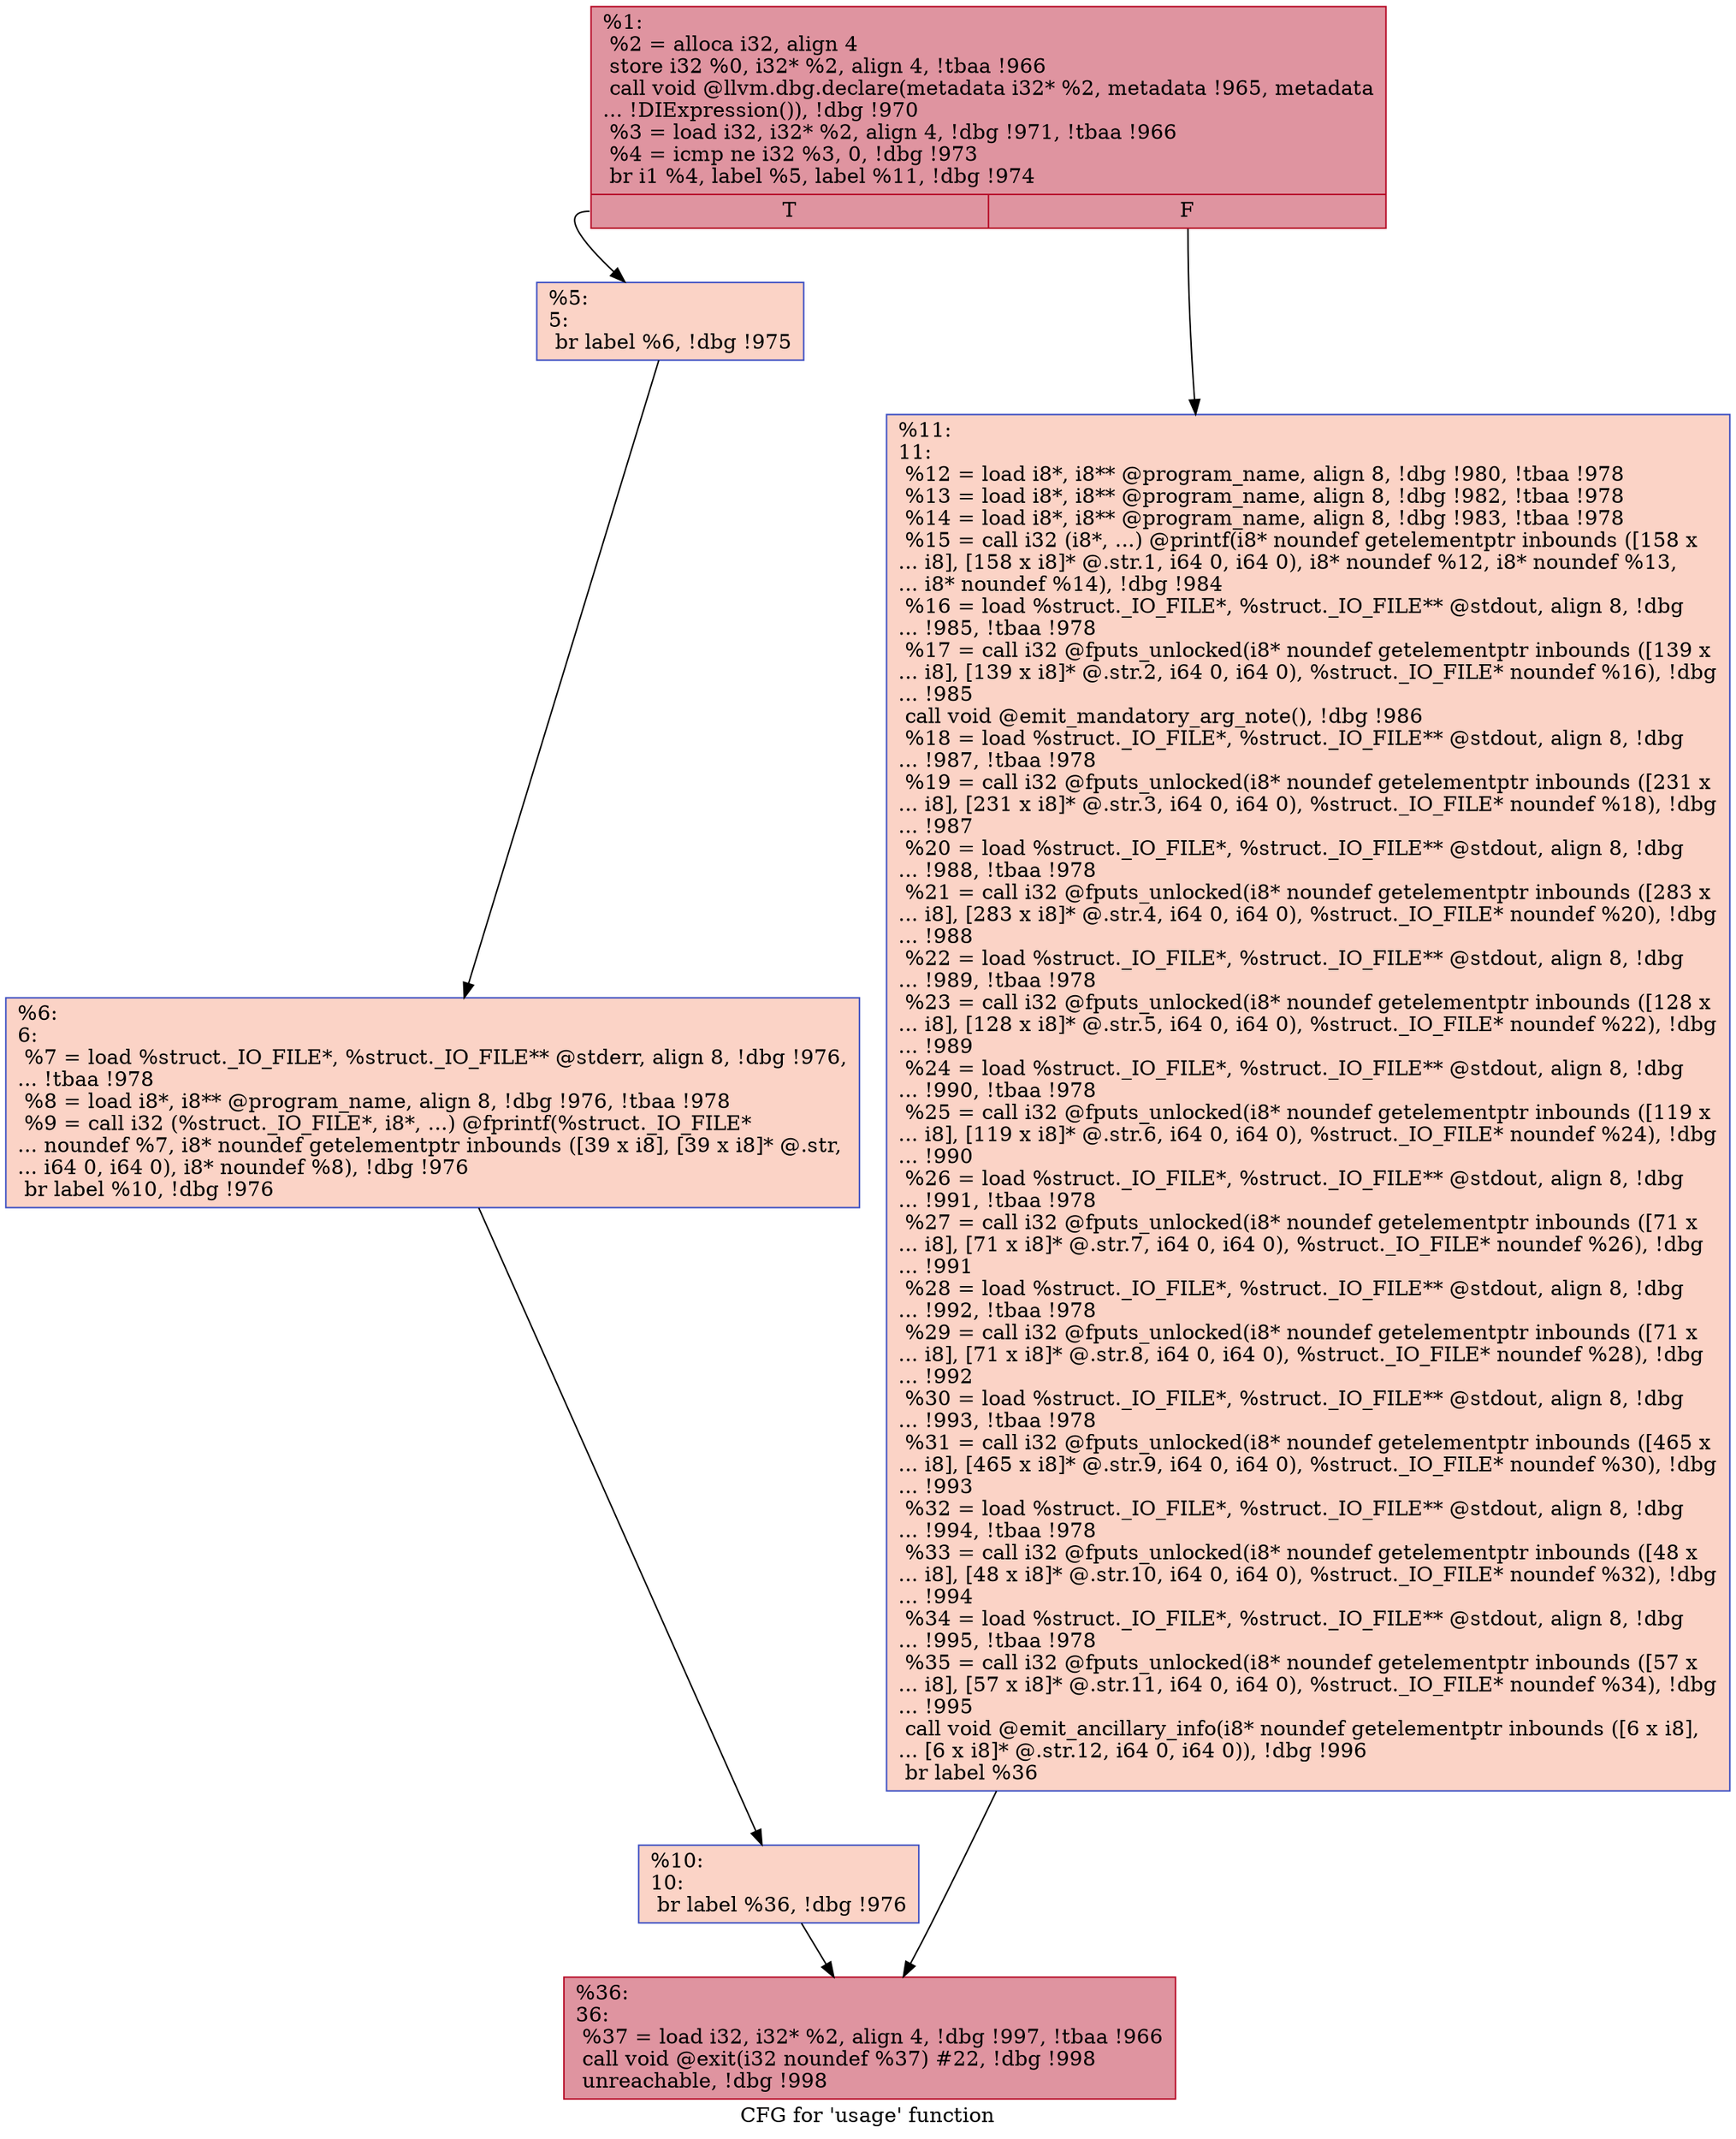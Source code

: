 digraph "CFG for 'usage' function" {
	label="CFG for 'usage' function";

	Node0x2094220 [shape=record,color="#b70d28ff", style=filled, fillcolor="#b70d2870",label="{%1:\l  %2 = alloca i32, align 4\l  store i32 %0, i32* %2, align 4, !tbaa !966\l  call void @llvm.dbg.declare(metadata i32* %2, metadata !965, metadata\l... !DIExpression()), !dbg !970\l  %3 = load i32, i32* %2, align 4, !dbg !971, !tbaa !966\l  %4 = icmp ne i32 %3, 0, !dbg !973\l  br i1 %4, label %5, label %11, !dbg !974\l|{<s0>T|<s1>F}}"];
	Node0x2094220:s0 -> Node0x20ec630;
	Node0x2094220:s1 -> Node0x20ec720;
	Node0x20ec630 [shape=record,color="#3d50c3ff", style=filled, fillcolor="#f59c7d70",label="{%5:\l5:                                                \l  br label %6, !dbg !975\l}"];
	Node0x20ec630 -> Node0x20ec680;
	Node0x20ec680 [shape=record,color="#3d50c3ff", style=filled, fillcolor="#f59c7d70",label="{%6:\l6:                                                \l  %7 = load %struct._IO_FILE*, %struct._IO_FILE** @stderr, align 8, !dbg !976,\l... !tbaa !978\l  %8 = load i8*, i8** @program_name, align 8, !dbg !976, !tbaa !978\l  %9 = call i32 (%struct._IO_FILE*, i8*, ...) @fprintf(%struct._IO_FILE*\l... noundef %7, i8* noundef getelementptr inbounds ([39 x i8], [39 x i8]* @.str,\l... i64 0, i64 0), i8* noundef %8), !dbg !976\l  br label %10, !dbg !976\l}"];
	Node0x20ec680 -> Node0x20ec6d0;
	Node0x20ec6d0 [shape=record,color="#3d50c3ff", style=filled, fillcolor="#f59c7d70",label="{%10:\l10:                                               \l  br label %36, !dbg !976\l}"];
	Node0x20ec6d0 -> Node0x20ec770;
	Node0x20ec720 [shape=record,color="#3d50c3ff", style=filled, fillcolor="#f59c7d70",label="{%11:\l11:                                               \l  %12 = load i8*, i8** @program_name, align 8, !dbg !980, !tbaa !978\l  %13 = load i8*, i8** @program_name, align 8, !dbg !982, !tbaa !978\l  %14 = load i8*, i8** @program_name, align 8, !dbg !983, !tbaa !978\l  %15 = call i32 (i8*, ...) @printf(i8* noundef getelementptr inbounds ([158 x\l... i8], [158 x i8]* @.str.1, i64 0, i64 0), i8* noundef %12, i8* noundef %13,\l... i8* noundef %14), !dbg !984\l  %16 = load %struct._IO_FILE*, %struct._IO_FILE** @stdout, align 8, !dbg\l... !985, !tbaa !978\l  %17 = call i32 @fputs_unlocked(i8* noundef getelementptr inbounds ([139 x\l... i8], [139 x i8]* @.str.2, i64 0, i64 0), %struct._IO_FILE* noundef %16), !dbg\l... !985\l  call void @emit_mandatory_arg_note(), !dbg !986\l  %18 = load %struct._IO_FILE*, %struct._IO_FILE** @stdout, align 8, !dbg\l... !987, !tbaa !978\l  %19 = call i32 @fputs_unlocked(i8* noundef getelementptr inbounds ([231 x\l... i8], [231 x i8]* @.str.3, i64 0, i64 0), %struct._IO_FILE* noundef %18), !dbg\l... !987\l  %20 = load %struct._IO_FILE*, %struct._IO_FILE** @stdout, align 8, !dbg\l... !988, !tbaa !978\l  %21 = call i32 @fputs_unlocked(i8* noundef getelementptr inbounds ([283 x\l... i8], [283 x i8]* @.str.4, i64 0, i64 0), %struct._IO_FILE* noundef %20), !dbg\l... !988\l  %22 = load %struct._IO_FILE*, %struct._IO_FILE** @stdout, align 8, !dbg\l... !989, !tbaa !978\l  %23 = call i32 @fputs_unlocked(i8* noundef getelementptr inbounds ([128 x\l... i8], [128 x i8]* @.str.5, i64 0, i64 0), %struct._IO_FILE* noundef %22), !dbg\l... !989\l  %24 = load %struct._IO_FILE*, %struct._IO_FILE** @stdout, align 8, !dbg\l... !990, !tbaa !978\l  %25 = call i32 @fputs_unlocked(i8* noundef getelementptr inbounds ([119 x\l... i8], [119 x i8]* @.str.6, i64 0, i64 0), %struct._IO_FILE* noundef %24), !dbg\l... !990\l  %26 = load %struct._IO_FILE*, %struct._IO_FILE** @stdout, align 8, !dbg\l... !991, !tbaa !978\l  %27 = call i32 @fputs_unlocked(i8* noundef getelementptr inbounds ([71 x\l... i8], [71 x i8]* @.str.7, i64 0, i64 0), %struct._IO_FILE* noundef %26), !dbg\l... !991\l  %28 = load %struct._IO_FILE*, %struct._IO_FILE** @stdout, align 8, !dbg\l... !992, !tbaa !978\l  %29 = call i32 @fputs_unlocked(i8* noundef getelementptr inbounds ([71 x\l... i8], [71 x i8]* @.str.8, i64 0, i64 0), %struct._IO_FILE* noundef %28), !dbg\l... !992\l  %30 = load %struct._IO_FILE*, %struct._IO_FILE** @stdout, align 8, !dbg\l... !993, !tbaa !978\l  %31 = call i32 @fputs_unlocked(i8* noundef getelementptr inbounds ([465 x\l... i8], [465 x i8]* @.str.9, i64 0, i64 0), %struct._IO_FILE* noundef %30), !dbg\l... !993\l  %32 = load %struct._IO_FILE*, %struct._IO_FILE** @stdout, align 8, !dbg\l... !994, !tbaa !978\l  %33 = call i32 @fputs_unlocked(i8* noundef getelementptr inbounds ([48 x\l... i8], [48 x i8]* @.str.10, i64 0, i64 0), %struct._IO_FILE* noundef %32), !dbg\l... !994\l  %34 = load %struct._IO_FILE*, %struct._IO_FILE** @stdout, align 8, !dbg\l... !995, !tbaa !978\l  %35 = call i32 @fputs_unlocked(i8* noundef getelementptr inbounds ([57 x\l... i8], [57 x i8]* @.str.11, i64 0, i64 0), %struct._IO_FILE* noundef %34), !dbg\l... !995\l  call void @emit_ancillary_info(i8* noundef getelementptr inbounds ([6 x i8],\l... [6 x i8]* @.str.12, i64 0, i64 0)), !dbg !996\l  br label %36\l}"];
	Node0x20ec720 -> Node0x20ec770;
	Node0x20ec770 [shape=record,color="#b70d28ff", style=filled, fillcolor="#b70d2870",label="{%36:\l36:                                               \l  %37 = load i32, i32* %2, align 4, !dbg !997, !tbaa !966\l  call void @exit(i32 noundef %37) #22, !dbg !998\l  unreachable, !dbg !998\l}"];
}
